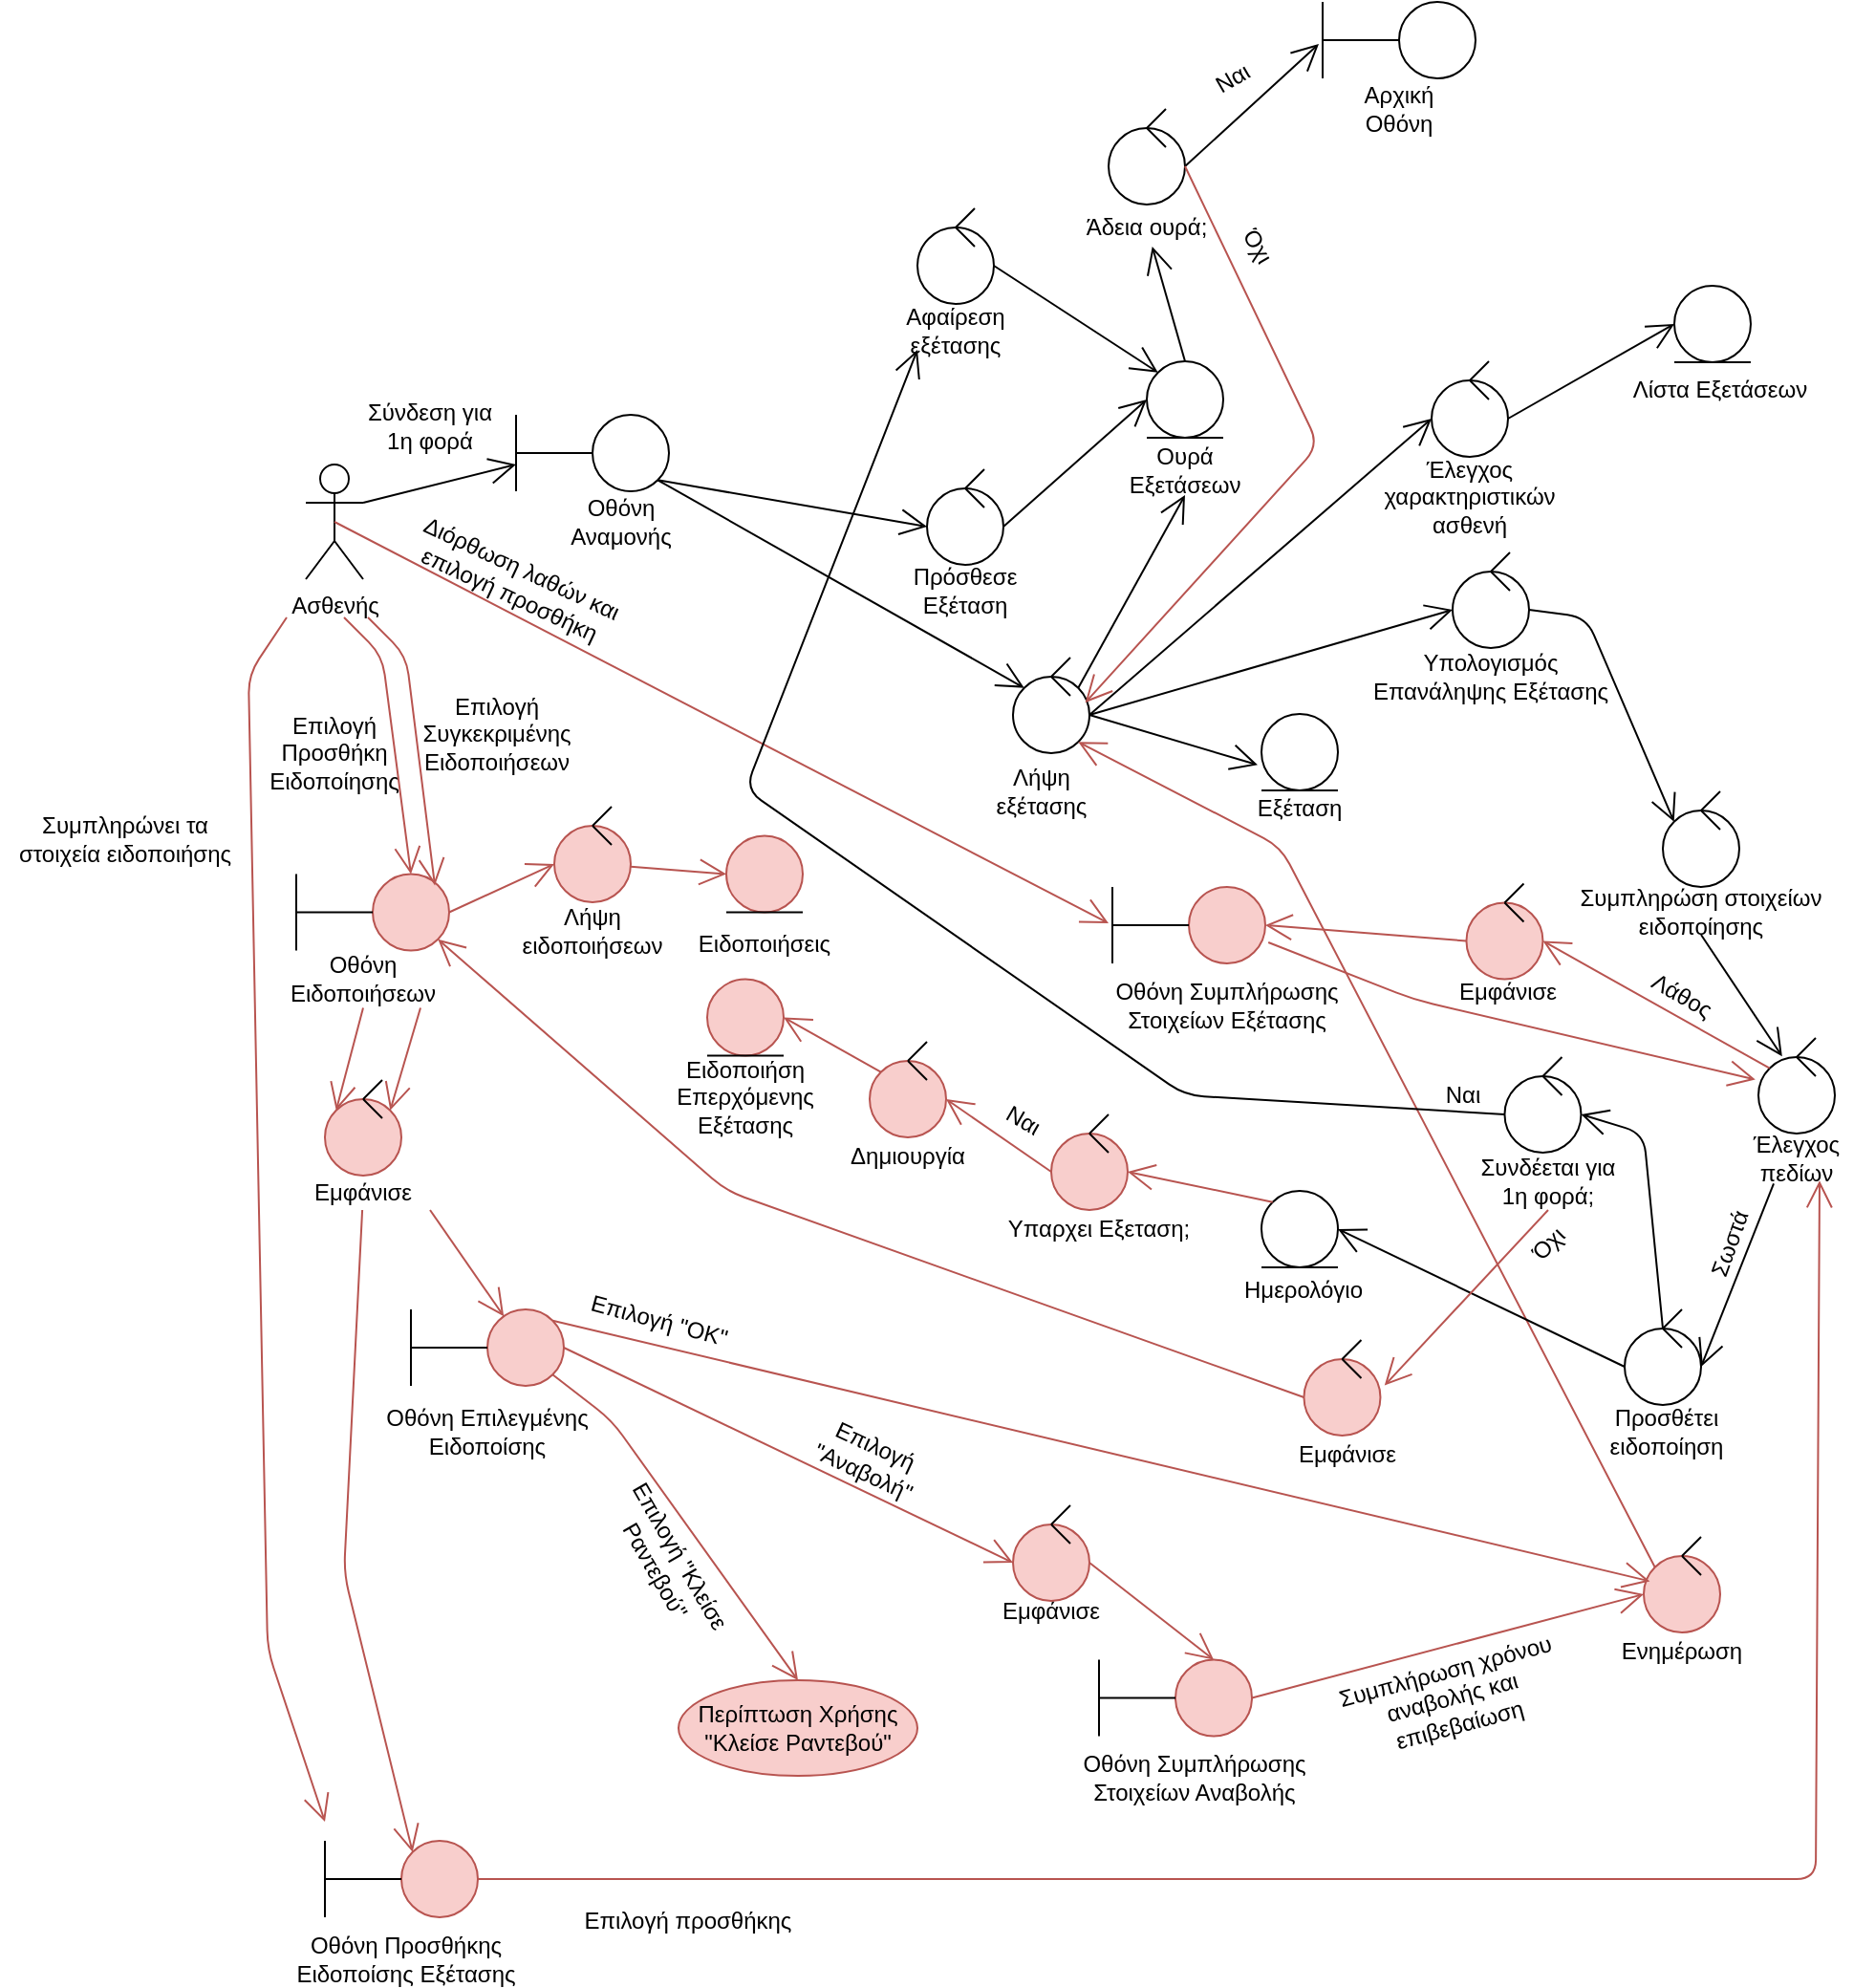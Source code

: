 <mxfile version="14.6.9" type="device"><diagram id="kgpKYQtTHZ0yAKxKKP6v" name="Page-1"><mxGraphModel dx="1652" dy="948" grid="1" gridSize="10" guides="1" tooltips="1" connect="1" arrows="1" fold="1" page="1" pageScale="1" pageWidth="850" pageHeight="1100" math="0" shadow="0"><root><mxCell id="0"/><mxCell id="1" parent="0"/><mxCell id="kEIahyzPWhspM7KvbSvr-1" value="Ασθενής" style="shape=umlActor;verticalLabelPosition=bottom;verticalAlign=top;html=1;outlineConnect=0;" parent="1" vertex="1"><mxGeometry x="30" y="250" width="30" height="60" as="geometry"/></mxCell><mxCell id="gC3gSd3DwRltrXXL367k-1" value="" style="ellipse;whiteSpace=wrap;html=1;aspect=fixed;" parent="1" vertex="1"><mxGeometry x="180" y="224" width="40" height="40" as="geometry"/></mxCell><mxCell id="gC3gSd3DwRltrXXL367k-2" value="" style="endArrow=none;html=1;" parent="1" edge="1"><mxGeometry width="50" height="50" relative="1" as="geometry"><mxPoint x="140" y="244" as="sourcePoint"/><mxPoint x="180" y="244" as="targetPoint"/></mxGeometry></mxCell><mxCell id="gC3gSd3DwRltrXXL367k-3" value="" style="endArrow=none;html=1;" parent="1" edge="1"><mxGeometry width="50" height="50" relative="1" as="geometry"><mxPoint x="140" y="264" as="sourcePoint"/><mxPoint x="140" y="224" as="targetPoint"/></mxGeometry></mxCell><mxCell id="gC3gSd3DwRltrXXL367k-4" value="Οθόνη Αναμονής" style="text;html=1;strokeColor=none;fillColor=none;align=center;verticalAlign=middle;whiteSpace=wrap;rounded=0;" parent="1" vertex="1"><mxGeometry x="165" y="270" width="60" height="20" as="geometry"/></mxCell><mxCell id="gC3gSd3DwRltrXXL367k-8" value="Σύνδεση για 1η φορά" style="text;html=1;strokeColor=none;fillColor=none;align=center;verticalAlign=middle;whiteSpace=wrap;rounded=0;" parent="1" vertex="1"><mxGeometry x="60" y="220" width="70" height="20" as="geometry"/></mxCell><mxCell id="gC3gSd3DwRltrXXL367k-16" value="" style="ellipse;whiteSpace=wrap;html=1;aspect=fixed;" parent="1" vertex="1"><mxGeometry x="746" y="156.5" width="40" height="40" as="geometry"/></mxCell><mxCell id="gC3gSd3DwRltrXXL367k-17" value="" style="endArrow=none;html=1;" parent="1" edge="1"><mxGeometry width="50" height="50" relative="1" as="geometry"><mxPoint x="746" y="196.5" as="sourcePoint"/><mxPoint x="786" y="196.5" as="targetPoint"/><Array as="points"><mxPoint x="766" y="196.5"/></Array></mxGeometry></mxCell><mxCell id="gC3gSd3DwRltrXXL367k-19" value="Λίστα Εξετάσεων" style="text;html=1;strokeColor=none;fillColor=none;align=center;verticalAlign=middle;whiteSpace=wrap;rounded=0;" parent="1" vertex="1"><mxGeometry x="720" y="198.5" width="100" height="25.5" as="geometry"/></mxCell><mxCell id="gC3gSd3DwRltrXXL367k-20" value="" style="ellipse;whiteSpace=wrap;html=1;aspect=fixed;" parent="1" vertex="1"><mxGeometry x="400" y="361" width="40" height="40" as="geometry"/></mxCell><mxCell id="gC3gSd3DwRltrXXL367k-21" value="" style="endArrow=none;html=1;" parent="1" edge="1"><mxGeometry width="50" height="50" relative="1" as="geometry"><mxPoint x="420" y="361" as="sourcePoint"/><mxPoint x="430" y="371" as="targetPoint"/></mxGeometry></mxCell><mxCell id="gC3gSd3DwRltrXXL367k-22" value="" style="endArrow=none;html=1;" parent="1" edge="1"><mxGeometry width="50" height="50" relative="1" as="geometry"><mxPoint x="420" y="361" as="sourcePoint"/><mxPoint x="430" y="351" as="targetPoint"/></mxGeometry></mxCell><mxCell id="gC3gSd3DwRltrXXL367k-23" value="Λήψη εξέτασης" style="text;html=1;align=center;verticalAlign=middle;whiteSpace=wrap;rounded=0;" parent="1" vertex="1"><mxGeometry x="375" y="410.5" width="80" height="20" as="geometry"/></mxCell><mxCell id="gC3gSd3DwRltrXXL367k-24" value="" style="ellipse;whiteSpace=wrap;html=1;aspect=fixed;" parent="1" vertex="1"><mxGeometry x="470" y="196" width="40" height="40" as="geometry"/></mxCell><mxCell id="gC3gSd3DwRltrXXL367k-25" value="" style="endArrow=none;html=1;" parent="1" edge="1"><mxGeometry width="50" height="50" relative="1" as="geometry"><mxPoint x="470" y="236" as="sourcePoint"/><mxPoint x="510" y="236" as="targetPoint"/><Array as="points"><mxPoint x="490" y="236"/></Array></mxGeometry></mxCell><mxCell id="gC3gSd3DwRltrXXL367k-26" value="Ουρά Εξετάσεων" style="text;html=1;strokeColor=none;fillColor=none;align=center;verticalAlign=middle;whiteSpace=wrap;rounded=0;" parent="1" vertex="1"><mxGeometry x="470" y="240" width="40" height="26" as="geometry"/></mxCell><mxCell id="gC3gSd3DwRltrXXL367k-34" value="" style="endArrow=none;html=1;" parent="1" edge="1"><mxGeometry width="50" height="50" relative="1" as="geometry"><mxPoint x="370" y="126" as="sourcePoint"/><mxPoint x="380" y="136" as="targetPoint"/></mxGeometry></mxCell><mxCell id="gC3gSd3DwRltrXXL367k-35" value="Αφαίρεση εξέτασης" style="text;html=1;strokeColor=none;fillColor=none;align=center;verticalAlign=middle;whiteSpace=wrap;rounded=0;" parent="1" vertex="1"><mxGeometry x="330" y="170" width="80" height="20" as="geometry"/></mxCell><mxCell id="gC3gSd3DwRltrXXL367k-36" value="" style="ellipse;whiteSpace=wrap;html=1;aspect=fixed;" parent="1" vertex="1"><mxGeometry x="350" y="126" width="40" height="40" as="geometry"/></mxCell><mxCell id="gC3gSd3DwRltrXXL367k-37" value="" style="endArrow=none;html=1;" parent="1" edge="1"><mxGeometry width="50" height="50" relative="1" as="geometry"><mxPoint x="370" y="126" as="sourcePoint"/><mxPoint x="380" y="136" as="targetPoint"/></mxGeometry></mxCell><mxCell id="gC3gSd3DwRltrXXL367k-38" value="" style="endArrow=none;html=1;" parent="1" edge="1"><mxGeometry width="50" height="50" relative="1" as="geometry"><mxPoint x="370" y="126" as="sourcePoint"/><mxPoint x="380" y="116" as="targetPoint"/></mxGeometry></mxCell><mxCell id="gC3gSd3DwRltrXXL367k-44" value="" style="ellipse;whiteSpace=wrap;html=1;aspect=fixed;" parent="1" vertex="1"><mxGeometry x="355" y="262.5" width="40" height="40" as="geometry"/></mxCell><mxCell id="gC3gSd3DwRltrXXL367k-45" value="" style="endArrow=none;html=1;" parent="1" edge="1"><mxGeometry width="50" height="50" relative="1" as="geometry"><mxPoint x="375" y="262.5" as="sourcePoint"/><mxPoint x="385" y="272.5" as="targetPoint"/></mxGeometry></mxCell><mxCell id="gC3gSd3DwRltrXXL367k-46" value="" style="endArrow=none;html=1;" parent="1" edge="1"><mxGeometry width="50" height="50" relative="1" as="geometry"><mxPoint x="375" y="262.5" as="sourcePoint"/><mxPoint x="385" y="252.5" as="targetPoint"/></mxGeometry></mxCell><mxCell id="gC3gSd3DwRltrXXL367k-47" value="Πρόσθεσε Εξέταση" style="text;html=1;strokeColor=none;fillColor=none;align=center;verticalAlign=middle;whiteSpace=wrap;rounded=0;" parent="1" vertex="1"><mxGeometry x="335" y="306" width="80" height="20" as="geometry"/></mxCell><mxCell id="gC3gSd3DwRltrXXL367k-51" value="Υπολογισμός Επανάληψης Εξέτασης" style="text;html=1;strokeColor=none;fillColor=none;align=center;verticalAlign=middle;whiteSpace=wrap;rounded=0;" parent="1" vertex="1"><mxGeometry x="585" y="351" width="130" height="20" as="geometry"/></mxCell><mxCell id="gC3gSd3DwRltrXXL367k-52" value="" style="ellipse;whiteSpace=wrap;html=1;aspect=fixed;" parent="1" vertex="1"><mxGeometry x="630" y="306" width="40" height="40" as="geometry"/></mxCell><mxCell id="gC3gSd3DwRltrXXL367k-53" value="" style="endArrow=none;html=1;" parent="1" edge="1"><mxGeometry width="50" height="50" relative="1" as="geometry"><mxPoint x="650" y="306" as="sourcePoint"/><mxPoint x="660" y="316" as="targetPoint"/></mxGeometry></mxCell><mxCell id="gC3gSd3DwRltrXXL367k-54" value="" style="endArrow=none;html=1;" parent="1" edge="1"><mxGeometry width="50" height="50" relative="1" as="geometry"><mxPoint x="650" y="306" as="sourcePoint"/><mxPoint x="660" y="296" as="targetPoint"/></mxGeometry></mxCell><mxCell id="gC3gSd3DwRltrXXL367k-55" value="Συμπληρώση στοιχείων ειδοποίησης" style="text;html=1;strokeColor=none;fillColor=none;align=center;verticalAlign=middle;whiteSpace=wrap;rounded=0;" parent="1" vertex="1"><mxGeometry x="695" y="472" width="130" height="24" as="geometry"/></mxCell><mxCell id="gC3gSd3DwRltrXXL367k-56" value="" style="ellipse;whiteSpace=wrap;html=1;aspect=fixed;" parent="1" vertex="1"><mxGeometry x="740" y="431" width="40" height="40" as="geometry"/></mxCell><mxCell id="gC3gSd3DwRltrXXL367k-57" value="" style="endArrow=none;html=1;" parent="1" edge="1"><mxGeometry width="50" height="50" relative="1" as="geometry"><mxPoint x="760" y="431" as="sourcePoint"/><mxPoint x="770" y="441" as="targetPoint"/></mxGeometry></mxCell><mxCell id="gC3gSd3DwRltrXXL367k-58" value="" style="endArrow=none;html=1;" parent="1" edge="1"><mxGeometry width="50" height="50" relative="1" as="geometry"><mxPoint x="760" y="431" as="sourcePoint"/><mxPoint x="770" y="421" as="targetPoint"/></mxGeometry></mxCell><mxCell id="gC3gSd3DwRltrXXL367k-59" value="Έλεγχος πεδίων" style="text;html=1;strokeColor=none;fillColor=none;align=center;verticalAlign=middle;whiteSpace=wrap;rounded=0;" parent="1" vertex="1"><mxGeometry x="770" y="603" width="80" height="20" as="geometry"/></mxCell><mxCell id="gC3gSd3DwRltrXXL367k-60" value="" style="ellipse;whiteSpace=wrap;html=1;aspect=fixed;" parent="1" vertex="1"><mxGeometry x="790" y="560" width="40" height="40" as="geometry"/></mxCell><mxCell id="gC3gSd3DwRltrXXL367k-61" value="" style="endArrow=none;html=1;" parent="1" edge="1"><mxGeometry width="50" height="50" relative="1" as="geometry"><mxPoint x="810" y="560" as="sourcePoint"/><mxPoint x="820" y="570" as="targetPoint"/></mxGeometry></mxCell><mxCell id="gC3gSd3DwRltrXXL367k-62" value="" style="endArrow=none;html=1;" parent="1" edge="1"><mxGeometry width="50" height="50" relative="1" as="geometry"><mxPoint x="810" y="560" as="sourcePoint"/><mxPoint x="820" y="550" as="targetPoint"/></mxGeometry></mxCell><mxCell id="gC3gSd3DwRltrXXL367k-63" value="Προσθέτει &lt;br&gt;ειδοποίηση" style="text;html=1;strokeColor=none;fillColor=none;align=center;verticalAlign=middle;whiteSpace=wrap;rounded=0;" parent="1" vertex="1"><mxGeometry x="677.23" y="746" width="130" height="20" as="geometry"/></mxCell><mxCell id="gC3gSd3DwRltrXXL367k-64" value="" style="ellipse;whiteSpace=wrap;html=1;aspect=fixed;" parent="1" vertex="1"><mxGeometry x="720" y="702" width="40" height="40" as="geometry"/></mxCell><mxCell id="gC3gSd3DwRltrXXL367k-65" value="" style="endArrow=none;html=1;" parent="1" edge="1"><mxGeometry width="50" height="50" relative="1" as="geometry"><mxPoint x="740" y="702" as="sourcePoint"/><mxPoint x="750" y="712" as="targetPoint"/></mxGeometry></mxCell><mxCell id="gC3gSd3DwRltrXXL367k-66" value="" style="endArrow=none;html=1;" parent="1" edge="1"><mxGeometry width="50" height="50" relative="1" as="geometry"><mxPoint x="740" y="702" as="sourcePoint"/><mxPoint x="750" y="692" as="targetPoint"/></mxGeometry></mxCell><mxCell id="gC3gSd3DwRltrXXL367k-69" value="" style="ellipse;whiteSpace=wrap;html=1;aspect=fixed;" parent="1" vertex="1"><mxGeometry x="530" y="630" width="40" height="40" as="geometry"/></mxCell><mxCell id="gC3gSd3DwRltrXXL367k-70" value="" style="endArrow=none;html=1;" parent="1" edge="1"><mxGeometry width="50" height="50" relative="1" as="geometry"><mxPoint x="530" y="670" as="sourcePoint"/><mxPoint x="570" y="670" as="targetPoint"/><Array as="points"><mxPoint x="550" y="670"/></Array></mxGeometry></mxCell><mxCell id="gC3gSd3DwRltrXXL367k-71" value="Ημερολόγιο" style="text;html=1;strokeColor=none;fillColor=none;align=center;verticalAlign=middle;whiteSpace=wrap;rounded=0;" parent="1" vertex="1"><mxGeometry x="532" y="672" width="40" height="20" as="geometry"/></mxCell><mxCell id="gC3gSd3DwRltrXXL367k-80" value="Υπαρχει Εξεταση;" style="text;html=1;strokeColor=none;fillColor=none;align=center;verticalAlign=middle;whiteSpace=wrap;rounded=0;" parent="1" vertex="1"><mxGeometry x="395" y="640" width="100" height="20" as="geometry"/></mxCell><mxCell id="gC3gSd3DwRltrXXL367k-81" value="" style="ellipse;whiteSpace=wrap;html=1;aspect=fixed;fillColor=#f8cecc;strokeColor=#b85450;" parent="1" vertex="1"><mxGeometry x="420" y="600" width="40" height="40" as="geometry"/></mxCell><mxCell id="gC3gSd3DwRltrXXL367k-82" value="" style="endArrow=none;html=1;" parent="1" edge="1"><mxGeometry width="50" height="50" relative="1" as="geometry"><mxPoint x="440" y="600" as="sourcePoint"/><mxPoint x="450" y="610" as="targetPoint"/></mxGeometry></mxCell><mxCell id="gC3gSd3DwRltrXXL367k-83" value="" style="endArrow=none;html=1;" parent="1" edge="1"><mxGeometry width="50" height="50" relative="1" as="geometry"><mxPoint x="440" y="600" as="sourcePoint"/><mxPoint x="450" y="590" as="targetPoint"/></mxGeometry></mxCell><mxCell id="gC3gSd3DwRltrXXL367k-84" value="Δημιουργία" style="text;html=1;strokeColor=none;fillColor=none;align=center;verticalAlign=middle;whiteSpace=wrap;rounded=0;" parent="1" vertex="1"><mxGeometry x="290" y="602" width="110" height="20" as="geometry"/></mxCell><mxCell id="gC3gSd3DwRltrXXL367k-85" value="" style="ellipse;whiteSpace=wrap;html=1;aspect=fixed;fillColor=#f8cecc;strokeColor=#b85450;" parent="1" vertex="1"><mxGeometry x="325" y="562" width="40" height="40" as="geometry"/></mxCell><mxCell id="gC3gSd3DwRltrXXL367k-86" value="" style="endArrow=none;html=1;" parent="1" edge="1"><mxGeometry width="50" height="50" relative="1" as="geometry"><mxPoint x="345" y="562" as="sourcePoint"/><mxPoint x="355" y="572" as="targetPoint"/></mxGeometry></mxCell><mxCell id="gC3gSd3DwRltrXXL367k-87" value="" style="endArrow=none;html=1;" parent="1" edge="1"><mxGeometry width="50" height="50" relative="1" as="geometry"><mxPoint x="345" y="562" as="sourcePoint"/><mxPoint x="355" y="552" as="targetPoint"/></mxGeometry></mxCell><mxCell id="gC3gSd3DwRltrXXL367k-96" value="" style="ellipse;whiteSpace=wrap;html=1;aspect=fixed;fillColor=#f8cecc;strokeColor=#b85450;" parent="1" vertex="1"><mxGeometry x="240" y="519.26" width="40" height="40" as="geometry"/></mxCell><mxCell id="gC3gSd3DwRltrXXL367k-97" value="" style="endArrow=none;html=1;" parent="1" edge="1"><mxGeometry width="50" height="50" relative="1" as="geometry"><mxPoint x="240" y="559.26" as="sourcePoint"/><mxPoint x="280" y="559.26" as="targetPoint"/><Array as="points"><mxPoint x="260" y="559.26"/></Array></mxGeometry></mxCell><mxCell id="gC3gSd3DwRltrXXL367k-98" value="Ειδοποιήση Επερχόμενης Εξέτασης" style="text;html=1;strokeColor=none;fillColor=none;align=center;verticalAlign=middle;whiteSpace=wrap;rounded=0;" parent="1" vertex="1"><mxGeometry x="240" y="571.26" width="40" height="20" as="geometry"/></mxCell><mxCell id="gC3gSd3DwRltrXXL367k-105" value="Σωστά" style="text;html=1;align=center;verticalAlign=middle;resizable=0;points=[];autosize=1;strokeColor=none;rotation=-70;" parent="1" vertex="1"><mxGeometry x="750" y="648" width="50" height="20" as="geometry"/></mxCell><mxCell id="gC3gSd3DwRltrXXL367k-107" value="Εμφάνισε" style="text;html=1;strokeColor=none;fillColor=none;align=center;verticalAlign=middle;whiteSpace=wrap;rounded=0;" parent="1" vertex="1"><mxGeometry x="619" y="516.26" width="80" height="20" as="geometry"/></mxCell><mxCell id="gC3gSd3DwRltrXXL367k-108" value="" style="ellipse;whiteSpace=wrap;html=1;aspect=fixed;fillColor=#f8cecc;strokeColor=#b85450;" parent="1" vertex="1"><mxGeometry x="637.23" y="479.26" width="40" height="40" as="geometry"/></mxCell><mxCell id="gC3gSd3DwRltrXXL367k-109" value="" style="endArrow=none;html=1;" parent="1" edge="1"><mxGeometry width="50" height="50" relative="1" as="geometry"><mxPoint x="657.23" y="479.26" as="sourcePoint"/><mxPoint x="667.23" y="489.26" as="targetPoint"/></mxGeometry></mxCell><mxCell id="gC3gSd3DwRltrXXL367k-110" value="" style="endArrow=none;html=1;" parent="1" edge="1"><mxGeometry width="50" height="50" relative="1" as="geometry"><mxPoint x="657.23" y="479.26" as="sourcePoint"/><mxPoint x="667.23" y="469.26" as="targetPoint"/></mxGeometry></mxCell><mxCell id="gC3gSd3DwRltrXXL367k-113" value="Λάθος" style="text;html=1;strokeColor=none;fillColor=none;align=center;verticalAlign=middle;whiteSpace=wrap;rounded=0;rotation=30;" parent="1" vertex="1"><mxGeometry x="730" y="518" width="40" height="20" as="geometry"/></mxCell><mxCell id="gC3gSd3DwRltrXXL367k-114" value="" style="ellipse;whiteSpace=wrap;html=1;aspect=fixed;fillColor=#f8cecc;strokeColor=#b85450;" parent="1" vertex="1"><mxGeometry x="492" y="471" width="40" height="40" as="geometry"/></mxCell><mxCell id="gC3gSd3DwRltrXXL367k-115" value="" style="endArrow=none;html=1;" parent="1" edge="1"><mxGeometry width="50" height="50" relative="1" as="geometry"><mxPoint x="452" y="491" as="sourcePoint"/><mxPoint x="492" y="491" as="targetPoint"/></mxGeometry></mxCell><mxCell id="gC3gSd3DwRltrXXL367k-116" value="" style="endArrow=none;html=1;" parent="1" edge="1"><mxGeometry width="50" height="50" relative="1" as="geometry"><mxPoint x="452" y="511" as="sourcePoint"/><mxPoint x="452" y="471" as="targetPoint"/></mxGeometry></mxCell><mxCell id="gC3gSd3DwRltrXXL367k-117" value="Οθόνη Συμπλήρωσης Στοιχείων Εξέτασης" style="text;html=1;strokeColor=none;fillColor=none;align=center;verticalAlign=middle;whiteSpace=wrap;rounded=0;" parent="1" vertex="1"><mxGeometry x="450" y="522.63" width="124" height="20" as="geometry"/></mxCell><mxCell id="gC3gSd3DwRltrXXL367k-141" value="" style="ellipse;whiteSpace=wrap;html=1;aspect=fixed;" parent="1" vertex="1"><mxGeometry x="450" y="74" width="40" height="40" as="geometry"/></mxCell><mxCell id="gC3gSd3DwRltrXXL367k-142" value="" style="endArrow=none;html=1;" parent="1" edge="1"><mxGeometry width="50" height="50" relative="1" as="geometry"><mxPoint x="470" y="74" as="sourcePoint"/><mxPoint x="480" y="84" as="targetPoint"/></mxGeometry></mxCell><mxCell id="gC3gSd3DwRltrXXL367k-143" value="" style="endArrow=none;html=1;" parent="1" edge="1"><mxGeometry width="50" height="50" relative="1" as="geometry"><mxPoint x="470" y="74" as="sourcePoint"/><mxPoint x="480" y="64" as="targetPoint"/></mxGeometry></mxCell><mxCell id="gC3gSd3DwRltrXXL367k-144" value="Άδεια ουρά;" style="text;html=1;strokeColor=none;fillColor=none;align=center;verticalAlign=middle;whiteSpace=wrap;rounded=0;" parent="1" vertex="1"><mxGeometry x="430" y="116" width="80" height="20" as="geometry"/></mxCell><mxCell id="gC3gSd3DwRltrXXL367k-150" value="Ναι" style="text;html=1;strokeColor=none;fillColor=none;align=center;verticalAlign=middle;whiteSpace=wrap;rounded=0;rotation=-30;" parent="1" vertex="1"><mxGeometry x="495" y="38" width="40" height="20" as="geometry"/></mxCell><mxCell id="gC3gSd3DwRltrXXL367k-152" value="Όχι" style="text;html=1;strokeColor=none;fillColor=none;align=center;verticalAlign=middle;whiteSpace=wrap;rounded=0;rotation=60;" parent="1" vertex="1"><mxGeometry x="508" y="126" width="40" height="20" as="geometry"/></mxCell><mxCell id="gC3gSd3DwRltrXXL367k-154" value="" style="ellipse;whiteSpace=wrap;html=1;aspect=fixed;" parent="1" vertex="1"><mxGeometry x="602" y="8" width="40" height="40" as="geometry"/></mxCell><mxCell id="gC3gSd3DwRltrXXL367k-155" value="" style="endArrow=none;html=1;" parent="1" edge="1"><mxGeometry width="50" height="50" relative="1" as="geometry"><mxPoint x="562" y="28" as="sourcePoint"/><mxPoint x="602" y="28" as="targetPoint"/></mxGeometry></mxCell><mxCell id="gC3gSd3DwRltrXXL367k-156" value="" style="endArrow=none;html=1;" parent="1" edge="1"><mxGeometry width="50" height="50" relative="1" as="geometry"><mxPoint x="562" y="48" as="sourcePoint"/><mxPoint x="562" y="8" as="targetPoint"/></mxGeometry></mxCell><mxCell id="gC3gSd3DwRltrXXL367k-157" value="Αρχική Οθόνη" style="text;html=1;strokeColor=none;fillColor=none;align=center;verticalAlign=middle;whiteSpace=wrap;rounded=0;" parent="1" vertex="1"><mxGeometry x="572" y="54" width="60" height="20" as="geometry"/></mxCell><mxCell id="gC3gSd3DwRltrXXL367k-166" value="" style="ellipse;whiteSpace=wrap;html=1;aspect=fixed;fillColor=#f8cecc;strokeColor=#b85450;" parent="1" vertex="1"><mxGeometry x="65" y="464.26" width="40" height="40" as="geometry"/></mxCell><mxCell id="gC3gSd3DwRltrXXL367k-167" value="" style="endArrow=none;html=1;" parent="1" edge="1"><mxGeometry width="50" height="50" relative="1" as="geometry"><mxPoint x="25" y="484.26" as="sourcePoint"/><mxPoint x="65" y="484.26" as="targetPoint"/></mxGeometry></mxCell><mxCell id="gC3gSd3DwRltrXXL367k-168" value="" style="endArrow=none;html=1;" parent="1" edge="1"><mxGeometry width="50" height="50" relative="1" as="geometry"><mxPoint x="25" y="504.26" as="sourcePoint"/><mxPoint x="25" y="464.26" as="targetPoint"/></mxGeometry></mxCell><mxCell id="gC3gSd3DwRltrXXL367k-169" value="Οθόνη Ειδοποιήσεων" style="text;html=1;strokeColor=none;fillColor=none;align=center;verticalAlign=middle;whiteSpace=wrap;rounded=0;" parent="1" vertex="1"><mxGeometry x="30" y="504.26" width="60" height="30" as="geometry"/></mxCell><mxCell id="gC3gSd3DwRltrXXL367k-171" value="Επιλογή Συγκεκριμένης Ειδοποιήσεων" style="text;html=1;strokeColor=none;fillColor=none;align=center;verticalAlign=middle;whiteSpace=wrap;rounded=0;" parent="1" vertex="1"><mxGeometry x="110" y="380.5" width="40" height="20" as="geometry"/></mxCell><mxCell id="gC3gSd3DwRltrXXL367k-178" value="Εμφάνισε" style="text;html=1;strokeColor=none;fillColor=none;align=center;verticalAlign=middle;whiteSpace=wrap;rounded=0;" parent="1" vertex="1"><mxGeometry x="25" y="622" width="70" height="18" as="geometry"/></mxCell><mxCell id="gC3gSd3DwRltrXXL367k-179" value="" style="ellipse;whiteSpace=wrap;html=1;aspect=fixed;fillColor=#f8cecc;strokeColor=#b85450;" parent="1" vertex="1"><mxGeometry x="40" y="582" width="40" height="40" as="geometry"/></mxCell><mxCell id="gC3gSd3DwRltrXXL367k-180" value="" style="endArrow=none;html=1;" parent="1" edge="1"><mxGeometry width="50" height="50" relative="1" as="geometry"><mxPoint x="60" y="582" as="sourcePoint"/><mxPoint x="70" y="592" as="targetPoint"/></mxGeometry></mxCell><mxCell id="gC3gSd3DwRltrXXL367k-181" value="" style="endArrow=none;html=1;" parent="1" edge="1"><mxGeometry width="50" height="50" relative="1" as="geometry"><mxPoint x="60" y="582" as="sourcePoint"/><mxPoint x="70" y="572" as="targetPoint"/></mxGeometry></mxCell><mxCell id="gC3gSd3DwRltrXXL367k-182" value="" style="ellipse;whiteSpace=wrap;html=1;aspect=fixed;fillColor=#f8cecc;strokeColor=#b85450;" parent="1" vertex="1"><mxGeometry x="125" y="692" width="40" height="40" as="geometry"/></mxCell><mxCell id="gC3gSd3DwRltrXXL367k-183" value="" style="endArrow=none;html=1;" parent="1" edge="1"><mxGeometry width="50" height="50" relative="1" as="geometry"><mxPoint x="85" y="712" as="sourcePoint"/><mxPoint x="125" y="712" as="targetPoint"/></mxGeometry></mxCell><mxCell id="gC3gSd3DwRltrXXL367k-184" value="" style="endArrow=none;html=1;" parent="1" edge="1"><mxGeometry width="50" height="50" relative="1" as="geometry"><mxPoint x="85" y="732" as="sourcePoint"/><mxPoint x="85" y="692" as="targetPoint"/></mxGeometry></mxCell><mxCell id="gC3gSd3DwRltrXXL367k-185" value="Οθόνη Επιλεγμένης Ειδοποίσης" style="text;html=1;strokeColor=none;fillColor=none;align=center;verticalAlign=middle;whiteSpace=wrap;rounded=0;" parent="1" vertex="1"><mxGeometry x="70" y="746" width="110" height="20" as="geometry"/></mxCell><mxCell id="gC3gSd3DwRltrXXL367k-189" value="Επιλογή &quot;ΟΚ&quot;" style="text;html=1;strokeColor=none;fillColor=none;align=center;verticalAlign=middle;whiteSpace=wrap;rounded=0;rotation=15;" parent="1" vertex="1"><mxGeometry x="170" y="688" width="90" height="20" as="geometry"/></mxCell><mxCell id="gC3gSd3DwRltrXXL367k-195" value="" style="ellipse;whiteSpace=wrap;html=1;aspect=fixed;fillColor=#f8cecc;strokeColor=#b85450;" parent="1" vertex="1"><mxGeometry x="485" y="875.25" width="40" height="40" as="geometry"/></mxCell><mxCell id="gC3gSd3DwRltrXXL367k-196" value="" style="endArrow=none;html=1;" parent="1" edge="1"><mxGeometry width="50" height="50" relative="1" as="geometry"><mxPoint x="445" y="895.25" as="sourcePoint"/><mxPoint x="485" y="895.25" as="targetPoint"/></mxGeometry></mxCell><mxCell id="gC3gSd3DwRltrXXL367k-197" value="" style="endArrow=none;html=1;" parent="1" edge="1"><mxGeometry width="50" height="50" relative="1" as="geometry"><mxPoint x="445" y="915.25" as="sourcePoint"/><mxPoint x="445" y="875.25" as="targetPoint"/></mxGeometry></mxCell><mxCell id="gC3gSd3DwRltrXXL367k-198" value="Οθόνη Συμπλήρωσης Στοιχείων Αναβολής" style="text;html=1;strokeColor=none;fillColor=none;align=center;verticalAlign=middle;whiteSpace=wrap;rounded=0;" parent="1" vertex="1"><mxGeometry x="430" y="926.75" width="130" height="20" as="geometry"/></mxCell><mxCell id="gC3gSd3DwRltrXXL367k-199" value="Εμφάνισε" style="text;html=1;strokeColor=none;fillColor=none;align=center;verticalAlign=middle;whiteSpace=wrap;rounded=0;" parent="1" vertex="1"><mxGeometry x="380" y="850" width="80" as="geometry"/></mxCell><mxCell id="gC3gSd3DwRltrXXL367k-200" value="" style="ellipse;whiteSpace=wrap;html=1;aspect=fixed;fillColor=#f8cecc;strokeColor=#b85450;" parent="1" vertex="1"><mxGeometry x="400" y="804.5" width="40" height="40" as="geometry"/></mxCell><mxCell id="gC3gSd3DwRltrXXL367k-201" value="" style="endArrow=none;html=1;" parent="1" edge="1"><mxGeometry width="50" height="50" relative="1" as="geometry"><mxPoint x="420" y="804.5" as="sourcePoint"/><mxPoint x="430" y="814.5" as="targetPoint"/></mxGeometry></mxCell><mxCell id="gC3gSd3DwRltrXXL367k-202" value="" style="endArrow=none;html=1;" parent="1" edge="1"><mxGeometry width="50" height="50" relative="1" as="geometry"><mxPoint x="420" y="804.5" as="sourcePoint"/><mxPoint x="430" y="794.5" as="targetPoint"/></mxGeometry></mxCell><mxCell id="gC3gSd3DwRltrXXL367k-204" value="Επιλογή &quot;Αναβολή&quot;" style="text;html=1;strokeColor=none;fillColor=none;align=center;verticalAlign=middle;whiteSpace=wrap;rounded=0;rotation=25;" parent="1" vertex="1"><mxGeometry x="280" y="760" width="90" height="20" as="geometry"/></mxCell><mxCell id="gC3gSd3DwRltrXXL367k-211" value="Συμπλήρωση χρόνου αναβολής και επιβεβαίωση" style="text;html=1;align=center;verticalAlign=middle;whiteSpace=wrap;rounded=0;rotation=-15;" parent="1" vertex="1"><mxGeometry x="565" y="885.25" width="130" height="20" as="geometry"/></mxCell><mxCell id="gC3gSd3DwRltrXXL367k-218" value="Επιλογή Προσθήκη Ειδοποίησης" style="text;html=1;strokeColor=none;fillColor=none;align=center;verticalAlign=middle;whiteSpace=wrap;rounded=0;" parent="1" vertex="1"><mxGeometry x="25" y="390.5" width="40" height="20" as="geometry"/></mxCell><mxCell id="gC3gSd3DwRltrXXL367k-219" value="" style="ellipse;whiteSpace=wrap;html=1;aspect=fixed;fillColor=#f8cecc;strokeColor=#b85450;" parent="1" vertex="1"><mxGeometry x="80" y="970" width="40" height="40" as="geometry"/></mxCell><mxCell id="gC3gSd3DwRltrXXL367k-220" value="" style="endArrow=none;html=1;" parent="1" edge="1"><mxGeometry width="50" height="50" relative="1" as="geometry"><mxPoint x="40" y="990" as="sourcePoint"/><mxPoint x="80" y="990" as="targetPoint"/></mxGeometry></mxCell><mxCell id="gC3gSd3DwRltrXXL367k-221" value="" style="endArrow=none;html=1;" parent="1" edge="1"><mxGeometry width="50" height="50" relative="1" as="geometry"><mxPoint x="40" y="1010" as="sourcePoint"/><mxPoint x="40" y="970" as="targetPoint"/></mxGeometry></mxCell><mxCell id="gC3gSd3DwRltrXXL367k-222" value="Οθόνη Προσθήκης Ειδοποίσης Εξέτασης" style="text;html=1;strokeColor=none;fillColor=none;align=center;verticalAlign=middle;whiteSpace=wrap;rounded=0;" parent="1" vertex="1"><mxGeometry x="15" y="1021.5" width="135" height="20" as="geometry"/></mxCell><mxCell id="gC3gSd3DwRltrXXL367k-239" value="" style="ellipse;whiteSpace=wrap;html=1;aspect=fixed;" parent="1" vertex="1"><mxGeometry x="530" y="380.5" width="40" height="40" as="geometry"/></mxCell><mxCell id="gC3gSd3DwRltrXXL367k-240" value="" style="endArrow=none;html=1;" parent="1" edge="1"><mxGeometry width="50" height="50" relative="1" as="geometry"><mxPoint x="530" y="420.5" as="sourcePoint"/><mxPoint x="570" y="420.5" as="targetPoint"/><Array as="points"><mxPoint x="550" y="420.5"/></Array></mxGeometry></mxCell><mxCell id="gC3gSd3DwRltrXXL367k-241" value="Εξέταση" style="text;html=1;strokeColor=none;fillColor=none;align=center;verticalAlign=middle;whiteSpace=wrap;rounded=0;" parent="1" vertex="1"><mxGeometry x="530" y="420" width="40" height="20.5" as="geometry"/></mxCell><mxCell id="gC3gSd3DwRltrXXL367k-247" value="Επιλογή προσθήκης" style="text;html=1;strokeColor=none;fillColor=none;align=center;verticalAlign=middle;whiteSpace=wrap;rounded=0;rotation=0;" parent="1" vertex="1"><mxGeometry x="150" y="1001.5" width="160" height="20" as="geometry"/></mxCell><mxCell id="gC3gSd3DwRltrXXL367k-251" value="Διόρθωση λαθών και επιλογή προσθήκη" style="text;html=1;strokeColor=none;fillColor=none;align=center;verticalAlign=middle;whiteSpace=wrap;rounded=0;rotation=25;" parent="1" vertex="1"><mxGeometry x="80" y="301" width="120" height="20" as="geometry"/></mxCell><mxCell id="gC3gSd3DwRltrXXL367k-259" value="" style="ellipse;whiteSpace=wrap;html=1;aspect=fixed;fillColor=#f8cecc;strokeColor=#b85450;" parent="1" vertex="1"><mxGeometry x="160" y="439" width="40" height="40" as="geometry"/></mxCell><mxCell id="gC3gSd3DwRltrXXL367k-260" value="" style="endArrow=none;html=1;" parent="1" edge="1"><mxGeometry width="50" height="50" relative="1" as="geometry"><mxPoint x="180" y="439" as="sourcePoint"/><mxPoint x="190" y="449" as="targetPoint"/></mxGeometry></mxCell><mxCell id="gC3gSd3DwRltrXXL367k-261" value="" style="endArrow=none;html=1;" parent="1" edge="1"><mxGeometry width="50" height="50" relative="1" as="geometry"><mxPoint x="180" y="439" as="sourcePoint"/><mxPoint x="190" y="429" as="targetPoint"/></mxGeometry></mxCell><mxCell id="gC3gSd3DwRltrXXL367k-262" value="Λήψη ειδοποιήσεων" style="text;html=1;strokeColor=none;fillColor=none;align=center;verticalAlign=middle;whiteSpace=wrap;rounded=0;" parent="1" vertex="1"><mxGeometry x="140" y="484.26" width="80" height="20" as="geometry"/></mxCell><mxCell id="Kt45a8Ehu9he_E7wOzsE-2" value="Ναι" style="text;html=1;align=center;verticalAlign=middle;resizable=0;points=[];autosize=1;strokeColor=none;rotation=30;" parent="1" vertex="1"><mxGeometry x="390" y="583" width="30" height="20" as="geometry"/></mxCell><mxCell id="CaucmfjZBxFV0YUsQnGh-4" value="Ενημέρωση" style="text;html=1;strokeColor=none;fillColor=none;align=center;verticalAlign=middle;whiteSpace=wrap;rounded=0;" parent="1" vertex="1"><mxGeometry x="706" y="861" width="88" height="19" as="geometry"/></mxCell><mxCell id="CaucmfjZBxFV0YUsQnGh-5" value="" style="ellipse;whiteSpace=wrap;html=1;aspect=fixed;fillColor=#f8cecc;strokeColor=#b85450;" parent="1" vertex="1"><mxGeometry x="730" y="821" width="40" height="40" as="geometry"/></mxCell><mxCell id="CaucmfjZBxFV0YUsQnGh-6" value="" style="endArrow=none;html=1;" parent="1" edge="1"><mxGeometry width="50" height="50" relative="1" as="geometry"><mxPoint x="750" y="821" as="sourcePoint"/><mxPoint x="760" y="831" as="targetPoint"/></mxGeometry></mxCell><mxCell id="CaucmfjZBxFV0YUsQnGh-7" value="" style="endArrow=none;html=1;" parent="1" edge="1"><mxGeometry width="50" height="50" relative="1" as="geometry"><mxPoint x="750" y="821" as="sourcePoint"/><mxPoint x="760" y="811" as="targetPoint"/></mxGeometry></mxCell><mxCell id="CaucmfjZBxFV0YUsQnGh-11" value="" style="endArrow=open;endFill=1;endSize=12;html=1;entryX=0;entryY=0.5;entryDx=0;entryDy=0;exitX=1;exitY=0.5;exitDx=0;exitDy=0;fillColor=#f8cecc;strokeColor=#b85450;" parent="1" source="gC3gSd3DwRltrXXL367k-195" target="CaucmfjZBxFV0YUsQnGh-5" edge="1"><mxGeometry width="160" relative="1" as="geometry"><mxPoint x="340" y="720" as="sourcePoint"/><mxPoint x="500" y="720" as="targetPoint"/></mxGeometry></mxCell><mxCell id="CaucmfjZBxFV0YUsQnGh-12" value="" style="endArrow=open;endFill=1;endSize=12;html=1;exitX=0;exitY=0;exitDx=0;exitDy=0;entryX=1;entryY=1;entryDx=0;entryDy=0;fillColor=#f8cecc;strokeColor=#b85450;" parent="1" source="CaucmfjZBxFV0YUsQnGh-5" target="gC3gSd3DwRltrXXL367k-20" edge="1"><mxGeometry width="160" relative="1" as="geometry"><mxPoint x="761" y="667" as="sourcePoint"/><mxPoint x="550" y="460" as="targetPoint"/><Array as="points"><mxPoint x="540" y="450"/></Array></mxGeometry></mxCell><mxCell id="CaucmfjZBxFV0YUsQnGh-16" value="" style="endArrow=open;endFill=1;endSize=12;html=1;exitX=1;exitY=1;exitDx=0;exitDy=0;entryX=0.5;entryY=0;entryDx=0;entryDy=0;fillColor=#f8cecc;strokeColor=#b85450;" parent="1" source="gC3gSd3DwRltrXXL367k-182" target="CaucmfjZBxFV0YUsQnGh-20" edge="1"><mxGeometry width="160" relative="1" as="geometry"><mxPoint x="340" y="740" as="sourcePoint"/><mxPoint x="290" y="890" as="targetPoint"/><Array as="points"><mxPoint x="190" y="750"/></Array></mxGeometry></mxCell><mxCell id="CaucmfjZBxFV0YUsQnGh-17" value="Επιλογή &quot;Κλείσε Ραντεβού&quot;" style="text;html=1;strokeColor=none;fillColor=none;align=center;verticalAlign=middle;whiteSpace=wrap;rounded=0;rotation=60;" parent="1" vertex="1"><mxGeometry x="175" y="814.5" width="90" height="20" as="geometry"/></mxCell><mxCell id="CaucmfjZBxFV0YUsQnGh-20" value="Περίπτωση Χρήσης &quot;Κλείσε Ραντεβού&quot;" style="ellipse;whiteSpace=wrap;html=1;fillColor=#f8cecc;strokeColor=#b85450;" parent="1" vertex="1"><mxGeometry x="225" y="886" width="125" height="50" as="geometry"/></mxCell><mxCell id="CaucmfjZBxFV0YUsQnGh-22" value="" style="endArrow=open;endFill=1;endSize=12;html=1;exitX=1;exitY=0.5;exitDx=0;exitDy=0;entryX=0;entryY=0.5;entryDx=0;entryDy=0;" parent="1" source="gC3gSd3DwRltrXXL367k-20" target="RgOkfCFAjqsf7jZKh6Ki-4" edge="1"><mxGeometry width="160" relative="1" as="geometry"><mxPoint x="340" y="220" as="sourcePoint"/><mxPoint x="570" y="290" as="targetPoint"/></mxGeometry></mxCell><mxCell id="CaucmfjZBxFV0YUsQnGh-24" value="" style="endArrow=open;endFill=1;endSize=12;html=1;exitX=1;exitY=0.333;exitDx=0;exitDy=0;exitPerimeter=0;" parent="1" source="kEIahyzPWhspM7KvbSvr-1" edge="1"><mxGeometry width="160" relative="1" as="geometry"><mxPoint x="340" y="220" as="sourcePoint"/><mxPoint x="140" y="250" as="targetPoint"/></mxGeometry></mxCell><mxCell id="CaucmfjZBxFV0YUsQnGh-27" value="" style="endArrow=open;endFill=1;endSize=12;html=1;exitX=1;exitY=0.5;exitDx=0;exitDy=0;entryX=0;entryY=0;entryDx=0;entryDy=0;" parent="1" source="gC3gSd3DwRltrXXL367k-36" target="gC3gSd3DwRltrXXL367k-24" edge="1"><mxGeometry width="160" relative="1" as="geometry"><mxPoint x="309.142" y="210.858" as="sourcePoint"/><mxPoint x="360" y="156" as="targetPoint"/></mxGeometry></mxCell><mxCell id="CaucmfjZBxFV0YUsQnGh-28" value="" style="endArrow=open;endFill=1;endSize=12;html=1;exitX=0.5;exitY=0;exitDx=0;exitDy=0;" parent="1" source="gC3gSd3DwRltrXXL367k-24" target="gC3gSd3DwRltrXXL367k-144" edge="1"><mxGeometry width="160" relative="1" as="geometry"><mxPoint x="319.142" y="220.858" as="sourcePoint"/><mxPoint x="370" y="166" as="targetPoint"/></mxGeometry></mxCell><mxCell id="CaucmfjZBxFV0YUsQnGh-30" value="" style="endArrow=open;endFill=1;endSize=12;html=1;exitX=1;exitY=0.5;exitDx=0;exitDy=0;" parent="1" source="gC3gSd3DwRltrXXL367k-141" edge="1"><mxGeometry width="160" relative="1" as="geometry"><mxPoint x="340" y="220" as="sourcePoint"/><mxPoint x="560" y="30" as="targetPoint"/></mxGeometry></mxCell><mxCell id="CaucmfjZBxFV0YUsQnGh-31" value="" style="endArrow=open;endFill=1;endSize=12;html=1;exitX=1;exitY=0.5;exitDx=0;exitDy=0;entryX=0.945;entryY=0.34;entryDx=0;entryDy=0;entryPerimeter=0;fillColor=#f8cecc;strokeColor=#b85450;" parent="1" source="gC3gSd3DwRltrXXL367k-141" target="gC3gSd3DwRltrXXL367k-20" edge="1"><mxGeometry width="160" relative="1" as="geometry"><mxPoint x="329.142" y="230.858" as="sourcePoint"/><mxPoint x="380" y="176" as="targetPoint"/><Array as="points"><mxPoint x="560" y="240"/></Array></mxGeometry></mxCell><mxCell id="CaucmfjZBxFV0YUsQnGh-32" value="" style="endArrow=open;endFill=1;endSize=12;html=1;entryX=0.5;entryY=1;entryDx=0;entryDy=0;exitX=1;exitY=0;exitDx=0;exitDy=0;" parent="1" source="gC3gSd3DwRltrXXL367k-20" target="gC3gSd3DwRltrXXL367k-26" edge="1"><mxGeometry width="160" relative="1" as="geometry"><mxPoint x="440" y="430" as="sourcePoint"/><mxPoint x="390" y="186" as="targetPoint"/></mxGeometry></mxCell><mxCell id="CaucmfjZBxFV0YUsQnGh-33" value="" style="endArrow=open;endFill=1;endSize=12;html=1;exitX=1;exitY=1;exitDx=0;exitDy=0;entryX=0;entryY=0;entryDx=0;entryDy=0;" parent="1" source="gC3gSd3DwRltrXXL367k-1" target="gC3gSd3DwRltrXXL367k-20" edge="1"><mxGeometry width="160" relative="1" as="geometry"><mxPoint x="340" y="320" as="sourcePoint"/><mxPoint x="500" y="320" as="targetPoint"/></mxGeometry></mxCell><mxCell id="CaucmfjZBxFV0YUsQnGh-34" value="" style="endArrow=open;endFill=1;endSize=12;html=1;exitX=1;exitY=1;exitDx=0;exitDy=0;entryX=0;entryY=0.5;entryDx=0;entryDy=0;" parent="1" source="gC3gSd3DwRltrXXL367k-1" target="gC3gSd3DwRltrXXL367k-44" edge="1"><mxGeometry width="160" relative="1" as="geometry"><mxPoint x="340" y="320" as="sourcePoint"/><mxPoint x="500" y="320" as="targetPoint"/></mxGeometry></mxCell><mxCell id="CaucmfjZBxFV0YUsQnGh-35" value="" style="endArrow=open;endFill=1;endSize=12;html=1;exitX=1;exitY=0.5;exitDx=0;exitDy=0;entryX=0;entryY=0.5;entryDx=0;entryDy=0;" parent="1" source="gC3gSd3DwRltrXXL367k-44" target="gC3gSd3DwRltrXXL367k-24" edge="1"><mxGeometry width="160" relative="1" as="geometry"><mxPoint x="224.142" y="268.142" as="sourcePoint"/><mxPoint x="365" y="310" as="targetPoint"/></mxGeometry></mxCell><mxCell id="CaucmfjZBxFV0YUsQnGh-36" value="" style="endArrow=open;endFill=1;endSize=12;html=1;exitX=1;exitY=0.5;exitDx=0;exitDy=0;fillColor=#0050ef;entryX=0;entryY=0.5;entryDx=0;entryDy=0;" parent="1" source="gC3gSd3DwRltrXXL367k-20" target="gC3gSd3DwRltrXXL367k-52" edge="1"><mxGeometry width="160" relative="1" as="geometry"><mxPoint x="340" y="400.5" as="sourcePoint"/><mxPoint x="480" y="381.5" as="targetPoint"/></mxGeometry></mxCell><mxCell id="CaucmfjZBxFV0YUsQnGh-38" value="" style="endArrow=open;endFill=1;endSize=12;html=1;exitX=0.5;exitY=0.5;exitDx=0;exitDy=0;exitPerimeter=0;fillColor=#f8cecc;strokeColor=#b85450;" parent="1" source="kEIahyzPWhspM7KvbSvr-1" edge="1"><mxGeometry width="160" relative="1" as="geometry"><mxPoint x="340" y="520" as="sourcePoint"/><mxPoint x="450" y="490" as="targetPoint"/></mxGeometry></mxCell><mxCell id="CaucmfjZBxFV0YUsQnGh-40" value="" style="endArrow=open;endFill=1;endSize=12;html=1;exitX=1;exitY=0.5;exitDx=0;exitDy=0;entryX=0;entryY=0;entryDx=0;entryDy=0;" parent="1" source="gC3gSd3DwRltrXXL367k-52" target="gC3gSd3DwRltrXXL367k-56" edge="1"><mxGeometry width="160" relative="1" as="geometry"><mxPoint x="340" y="620" as="sourcePoint"/><mxPoint x="500" y="620" as="targetPoint"/><Array as="points"><mxPoint x="700" y="330"/></Array></mxGeometry></mxCell><mxCell id="CaucmfjZBxFV0YUsQnGh-41" value="" style="endArrow=open;endFill=1;endSize=12;html=1;entryX=0.31;entryY=-0.01;entryDx=0;entryDy=0;exitX=0.5;exitY=1;exitDx=0;exitDy=0;entryPerimeter=0;" parent="1" source="gC3gSd3DwRltrXXL367k-55" target="gC3gSd3DwRltrXXL367k-60" edge="1"><mxGeometry width="160" relative="1" as="geometry"><mxPoint x="340" y="620" as="sourcePoint"/><mxPoint x="500" y="620" as="targetPoint"/></mxGeometry></mxCell><mxCell id="CaucmfjZBxFV0YUsQnGh-43" value="" style="endArrow=open;endFill=1;endSize=12;html=1;entryX=1;entryY=0.5;entryDx=0;entryDy=0;exitX=0;exitY=0;exitDx=0;exitDy=0;fillColor=#f8cecc;strokeColor=#b85450;" parent="1" source="gC3gSd3DwRltrXXL367k-60" target="gC3gSd3DwRltrXXL367k-108" edge="1"><mxGeometry width="160" relative="1" as="geometry"><mxPoint x="770" y="504" as="sourcePoint"/><mxPoint x="812.4" y="569.6" as="targetPoint"/></mxGeometry></mxCell><mxCell id="CaucmfjZBxFV0YUsQnGh-44" value="" style="endArrow=open;endFill=1;endSize=12;html=1;entryX=1;entryY=0.5;entryDx=0;entryDy=0;exitX=0;exitY=0.5;exitDx=0;exitDy=0;fillColor=#f8cecc;strokeColor=#b85450;" parent="1" source="gC3gSd3DwRltrXXL367k-108" target="gC3gSd3DwRltrXXL367k-114" edge="1"><mxGeometry width="160" relative="1" as="geometry"><mxPoint x="340" y="520" as="sourcePoint"/><mxPoint x="500" y="520" as="targetPoint"/></mxGeometry></mxCell><mxCell id="CaucmfjZBxFV0YUsQnGh-45" value="" style="endArrow=open;endFill=1;endSize=12;html=1;entryX=-0.04;entryY=0.295;entryDx=0;entryDy=0;entryPerimeter=0;exitX=1.04;exitY=0.725;exitDx=0;exitDy=0;exitPerimeter=0;fillColor=#f8cecc;strokeColor=#b85450;" parent="1" source="gC3gSd3DwRltrXXL367k-114" target="gC3gSd3DwRltrXXL367k-60" edge="1"><mxGeometry width="160" relative="1" as="geometry"><mxPoint x="340" y="620" as="sourcePoint"/><mxPoint x="500" y="620" as="targetPoint"/><Array as="points"><mxPoint x="610" y="530"/></Array></mxGeometry></mxCell><mxCell id="CaucmfjZBxFV0YUsQnGh-47" value="" style="endArrow=open;endFill=1;endSize=12;html=1;entryX=1;entryY=0.5;entryDx=0;entryDy=0;exitX=0.35;exitY=1.16;exitDx=0;exitDy=0;exitPerimeter=0;" parent="1" source="gC3gSd3DwRltrXXL367k-59" target="gC3gSd3DwRltrXXL367k-64" edge="1"><mxGeometry width="160" relative="1" as="geometry"><mxPoint x="340" y="620" as="sourcePoint"/><mxPoint x="500" y="620" as="targetPoint"/></mxGeometry></mxCell><mxCell id="CaucmfjZBxFV0YUsQnGh-49" value="" style="endArrow=open;endFill=1;endSize=12;html=1;exitX=0;exitY=0.5;exitDx=0;exitDy=0;entryX=1;entryY=0.5;entryDx=0;entryDy=0;" parent="1" source="gC3gSd3DwRltrXXL367k-64" target="gC3gSd3DwRltrXXL367k-69" edge="1"><mxGeometry width="160" relative="1" as="geometry"><mxPoint x="340" y="720" as="sourcePoint"/><mxPoint x="500" y="720" as="targetPoint"/></mxGeometry></mxCell><mxCell id="CaucmfjZBxFV0YUsQnGh-50" value="" style="endArrow=open;endFill=1;endSize=12;html=1;exitX=0;exitY=0;exitDx=0;exitDy=0;entryX=1;entryY=0.5;entryDx=0;entryDy=0;fillColor=#f8cecc;strokeColor=#b85450;" parent="1" source="gC3gSd3DwRltrXXL367k-69" target="gC3gSd3DwRltrXXL367k-81" edge="1"><mxGeometry width="160" relative="1" as="geometry"><mxPoint x="340" y="720" as="sourcePoint"/><mxPoint x="500" y="720" as="targetPoint"/></mxGeometry></mxCell><mxCell id="CaucmfjZBxFV0YUsQnGh-51" value="" style="endArrow=open;endFill=1;endSize=12;html=1;exitX=0;exitY=0.5;exitDx=0;exitDy=0;entryX=1;entryY=0.5;entryDx=0;entryDy=0;fillColor=#f8cecc;strokeColor=#b85450;" parent="1" source="gC3gSd3DwRltrXXL367k-81" target="gC3gSd3DwRltrXXL367k-85" edge="1"><mxGeometry width="160" relative="1" as="geometry"><mxPoint x="340" y="620" as="sourcePoint"/><mxPoint x="500" y="620" as="targetPoint"/></mxGeometry></mxCell><mxCell id="CaucmfjZBxFV0YUsQnGh-52" value="" style="endArrow=open;endFill=1;endSize=12;html=1;exitX=0;exitY=0;exitDx=0;exitDy=0;entryX=1;entryY=0.5;entryDx=0;entryDy=0;fillColor=#f8cecc;strokeColor=#b85450;" parent="1" source="gC3gSd3DwRltrXXL367k-85" target="gC3gSd3DwRltrXXL367k-96" edge="1"><mxGeometry width="160" relative="1" as="geometry"><mxPoint x="405" y="609.63" as="sourcePoint"/><mxPoint x="291" y="570" as="targetPoint"/></mxGeometry></mxCell><mxCell id="CaucmfjZBxFV0YUsQnGh-54" value="" style="endArrow=open;endFill=1;endSize=12;html=1;exitX=1;exitY=0.5;exitDx=0;exitDy=0;entryX=0;entryY=0.5;entryDx=0;entryDy=0;fillColor=#f8cecc;strokeColor=#b85450;" parent="1" source="gC3gSd3DwRltrXXL367k-166" target="gC3gSd3DwRltrXXL367k-259" edge="1"><mxGeometry width="160" relative="1" as="geometry"><mxPoint x="340" y="620" as="sourcePoint"/><mxPoint x="500" y="620" as="targetPoint"/></mxGeometry></mxCell><mxCell id="CaucmfjZBxFV0YUsQnGh-55" value="" style="endArrow=open;endFill=1;endSize=12;html=1;entryX=0.5;entryY=0;entryDx=0;entryDy=0;fillColor=#f8cecc;strokeColor=#b85450;" parent="1" target="gC3gSd3DwRltrXXL367k-166" edge="1"><mxGeometry width="160" relative="1" as="geometry"><mxPoint x="50" y="330" as="sourcePoint"/><mxPoint x="500" y="520" as="targetPoint"/><Array as="points"><mxPoint x="70" y="350"/></Array></mxGeometry></mxCell><mxCell id="CaucmfjZBxFV0YUsQnGh-56" value="" style="endArrow=open;endFill=1;endSize=12;html=1;entryX=0.813;entryY=0.15;entryDx=0;entryDy=0;entryPerimeter=0;fillColor=#f8cecc;strokeColor=#b85450;" parent="1" target="gC3gSd3DwRltrXXL367k-166" edge="1"><mxGeometry width="160" relative="1" as="geometry"><mxPoint x="62.5" y="330" as="sourcePoint"/><mxPoint x="87.5" y="464" as="targetPoint"/><Array as="points"><mxPoint x="82.5" y="350"/></Array></mxGeometry></mxCell><mxCell id="CaucmfjZBxFV0YUsQnGh-58" value="" style="endArrow=open;endFill=1;endSize=12;html=1;exitX=1;exitY=1;exitDx=0;exitDy=0;entryX=1;entryY=0;entryDx=0;entryDy=0;fillColor=#f8cecc;strokeColor=#b85450;" parent="1" source="gC3gSd3DwRltrXXL367k-169" target="gC3gSd3DwRltrXXL367k-179" edge="1"><mxGeometry width="160" relative="1" as="geometry"><mxPoint x="340" y="720" as="sourcePoint"/><mxPoint x="500" y="720" as="targetPoint"/></mxGeometry></mxCell><mxCell id="CaucmfjZBxFV0YUsQnGh-59" value="" style="endArrow=open;endFill=1;endSize=12;html=1;entryX=0;entryY=0;entryDx=0;entryDy=0;exitX=0.5;exitY=1;exitDx=0;exitDy=0;exitPerimeter=0;fillColor=#f8cecc;strokeColor=#b85450;" parent="1" source="gC3gSd3DwRltrXXL367k-169" target="gC3gSd3DwRltrXXL367k-179" edge="1"><mxGeometry width="160" relative="1" as="geometry"><mxPoint x="55" y="540" as="sourcePoint"/><mxPoint x="84.142" y="597.858" as="targetPoint"/></mxGeometry></mxCell><mxCell id="CaucmfjZBxFV0YUsQnGh-60" value="" style="endArrow=open;endFill=1;endSize=12;html=1;exitX=1;exitY=0.5;exitDx=0;exitDy=0;entryX=0.65;entryY=1.08;entryDx=0;entryDy=0;entryPerimeter=0;fillColor=#f8cecc;strokeColor=#b85450;" parent="1" source="gC3gSd3DwRltrXXL367k-219" target="gC3gSd3DwRltrXXL367k-59" edge="1"><mxGeometry width="160" relative="1" as="geometry"><mxPoint x="340" y="820" as="sourcePoint"/><mxPoint x="500" y="820" as="targetPoint"/><Array as="points"><mxPoint x="820" y="990"/></Array></mxGeometry></mxCell><mxCell id="CaucmfjZBxFV0YUsQnGh-61" value="" style="endArrow=open;endFill=1;endSize=12;html=1;entryX=0;entryY=0;entryDx=0;entryDy=0;fillColor=#f8cecc;strokeColor=#b85450;" parent="1" source="gC3gSd3DwRltrXXL367k-178" target="gC3gSd3DwRltrXXL367k-219" edge="1"><mxGeometry width="160" relative="1" as="geometry"><mxPoint x="40" y="650" as="sourcePoint"/><mxPoint x="265" y="866" as="targetPoint"/><Array as="points"><mxPoint x="50" y="830"/></Array></mxGeometry></mxCell><mxCell id="CaucmfjZBxFV0YUsQnGh-62" value="" style="endArrow=open;endFill=1;endSize=12;html=1;exitX=1;exitY=1;exitDx=0;exitDy=0;fillColor=#f8cecc;strokeColor=#b85450;" parent="1" source="gC3gSd3DwRltrXXL367k-178" target="gC3gSd3DwRltrXXL367k-182" edge="1"><mxGeometry width="160" relative="1" as="geometry"><mxPoint x="340" y="820" as="sourcePoint"/><mxPoint x="500" y="820" as="targetPoint"/></mxGeometry></mxCell><mxCell id="CaucmfjZBxFV0YUsQnGh-63" value="" style="endArrow=open;endFill=1;endSize=12;html=1;exitX=1;exitY=0.5;exitDx=0;exitDy=0;entryX=0;entryY=0.5;entryDx=0;entryDy=0;fillColor=#f8cecc;strokeColor=#b85450;" parent="1" source="gC3gSd3DwRltrXXL367k-182" target="gC3gSd3DwRltrXXL367k-200" edge="1"><mxGeometry width="160" relative="1" as="geometry"><mxPoint x="340" y="720" as="sourcePoint"/><mxPoint x="500" y="720" as="targetPoint"/></mxGeometry></mxCell><mxCell id="CaucmfjZBxFV0YUsQnGh-65" value="" style="endArrow=open;endFill=1;endSize=12;html=1;entryX=0.5;entryY=0;entryDx=0;entryDy=0;exitX=1;exitY=0.5;exitDx=0;exitDy=0;fillColor=#f8cecc;strokeColor=#b85450;" parent="1" source="gC3gSd3DwRltrXXL367k-200" target="gC3gSd3DwRltrXXL367k-195" edge="1"><mxGeometry width="160" relative="1" as="geometry"><mxPoint x="340" y="720" as="sourcePoint"/><mxPoint x="500" y="720" as="targetPoint"/></mxGeometry></mxCell><mxCell id="CaucmfjZBxFV0YUsQnGh-66" value="" style="endArrow=open;endFill=1;endSize=12;html=1;exitX=1;exitY=0;exitDx=0;exitDy=0;entryX=0.08;entryY=0.33;entryDx=0;entryDy=0;entryPerimeter=0;fillColor=#f8cecc;strokeColor=#b85450;" parent="1" source="gC3gSd3DwRltrXXL367k-182" target="CaucmfjZBxFV0YUsQnGh-5" edge="1"><mxGeometry width="160" relative="1" as="geometry"><mxPoint x="175" y="722" as="sourcePoint"/><mxPoint x="410" y="834.5" as="targetPoint"/></mxGeometry></mxCell><mxCell id="7Wid06lprVzWcU4HZ2UR-7" value="" style="endArrow=open;endFill=1;endSize=12;html=1;fillColor=#f8cecc;strokeColor=#b85450;" parent="1" edge="1"><mxGeometry width="160" relative="1" as="geometry"><mxPoint x="20" y="330" as="sourcePoint"/><mxPoint x="40" y="960" as="targetPoint"/><Array as="points"><mxPoint y="360"/><mxPoint x="10" y="870"/></Array></mxGeometry></mxCell><mxCell id="7Wid06lprVzWcU4HZ2UR-8" value="Συμπληρώνει τα &lt;br&gt;στοιχεία ειδοποιήσης" style="text;html=1;align=center;verticalAlign=middle;resizable=0;points=[];autosize=1;" parent="1" vertex="1"><mxGeometry x="-130" y="431" width="130" height="30" as="geometry"/></mxCell><mxCell id="7Wid06lprVzWcU4HZ2UR-18" value="Εμφάνισε" style="text;html=1;strokeColor=none;fillColor=none;align=center;verticalAlign=middle;whiteSpace=wrap;rounded=0;" parent="1" vertex="1"><mxGeometry x="535" y="758.37" width="80" height="20" as="geometry"/></mxCell><mxCell id="7Wid06lprVzWcU4HZ2UR-19" value="" style="ellipse;whiteSpace=wrap;html=1;aspect=fixed;fillColor=#f8cecc;strokeColor=#b85450;" parent="1" vertex="1"><mxGeometry x="552.23" y="718" width="40" height="40" as="geometry"/></mxCell><mxCell id="7Wid06lprVzWcU4HZ2UR-20" value="" style="endArrow=none;html=1;" parent="1" edge="1"><mxGeometry width="50" height="50" relative="1" as="geometry"><mxPoint x="572.23" y="718.0" as="sourcePoint"/><mxPoint x="582.23" y="728.0" as="targetPoint"/></mxGeometry></mxCell><mxCell id="7Wid06lprVzWcU4HZ2UR-21" value="" style="endArrow=none;html=1;" parent="1" edge="1"><mxGeometry width="50" height="50" relative="1" as="geometry"><mxPoint x="572.23" y="718.0" as="sourcePoint"/><mxPoint x="582.23" y="708.0" as="targetPoint"/></mxGeometry></mxCell><mxCell id="7Wid06lprVzWcU4HZ2UR-22" value="" style="endArrow=open;endFill=1;endSize=12;html=1;exitX=0.5;exitY=0;exitDx=0;exitDy=0;entryX=1;entryY=0.5;entryDx=0;entryDy=0;" parent="1" source="gC3gSd3DwRltrXXL367k-64" target="7Wid06lprVzWcU4HZ2UR-25" edge="1"><mxGeometry width="160" relative="1" as="geometry"><mxPoint x="730" y="698" as="sourcePoint"/><mxPoint x="580" y="660" as="targetPoint"/><Array as="points"><mxPoint x="730" y="600"/></Array></mxGeometry></mxCell><mxCell id="7Wid06lprVzWcU4HZ2UR-23" value="" style="endArrow=open;endFill=1;endSize=12;html=1;exitX=0;exitY=0.5;exitDx=0;exitDy=0;entryX=1;entryY=1;entryDx=0;entryDy=0;fillColor=#f8cecc;strokeColor=#b85450;" parent="1" source="7Wid06lprVzWcU4HZ2UR-19" target="gC3gSd3DwRltrXXL367k-166" edge="1"><mxGeometry width="160" relative="1" as="geometry"><mxPoint x="730" y="698" as="sourcePoint"/><mxPoint x="602.23" y="748" as="targetPoint"/><Array as="points"><mxPoint x="250" y="630"/></Array></mxGeometry></mxCell><mxCell id="7Wid06lprVzWcU4HZ2UR-24" value="Συνδέεται για 1η φορά;" style="text;html=1;strokeColor=none;fillColor=none;align=center;verticalAlign=middle;whiteSpace=wrap;rounded=0;" parent="1" vertex="1"><mxGeometry x="640" y="610.37" width="80" height="29.63" as="geometry"/></mxCell><mxCell id="7Wid06lprVzWcU4HZ2UR-25" value="" style="ellipse;whiteSpace=wrap;html=1;aspect=fixed;" parent="1" vertex="1"><mxGeometry x="657.23" y="570" width="40" height="40" as="geometry"/></mxCell><mxCell id="7Wid06lprVzWcU4HZ2UR-26" value="" style="endArrow=none;html=1;" parent="1" edge="1"><mxGeometry width="50" height="50" relative="1" as="geometry"><mxPoint x="677.23" y="570" as="sourcePoint"/><mxPoint x="687.23" y="580" as="targetPoint"/></mxGeometry></mxCell><mxCell id="7Wid06lprVzWcU4HZ2UR-27" value="" style="endArrow=none;html=1;" parent="1" edge="1"><mxGeometry width="50" height="50" relative="1" as="geometry"><mxPoint x="677.23" y="570" as="sourcePoint"/><mxPoint x="687.23" y="560" as="targetPoint"/></mxGeometry></mxCell><mxCell id="7Wid06lprVzWcU4HZ2UR-28" value="" style="endArrow=open;endFill=1;endSize=12;html=1;exitX=0.5;exitY=1;exitDx=0;exitDy=0;entryX=1.054;entryY=0.345;entryDx=0;entryDy=0;entryPerimeter=0;fillColor=#f8cecc;strokeColor=#b85450;" parent="1" source="7Wid06lprVzWcU4HZ2UR-24" target="7Wid06lprVzWcU4HZ2UR-19" edge="1"><mxGeometry width="160" relative="1" as="geometry"><mxPoint x="730" y="698" as="sourcePoint"/><mxPoint x="710" y="650" as="targetPoint"/></mxGeometry></mxCell><mxCell id="7Wid06lprVzWcU4HZ2UR-29" value="Όχι" style="text;html=1;align=center;verticalAlign=middle;resizable=0;points=[];autosize=1;strokeColor=none;rotation=-45;" parent="1" vertex="1"><mxGeometry x="665" y="648" width="30" height="20" as="geometry"/></mxCell><mxCell id="7Wid06lprVzWcU4HZ2UR-30" value="" style="endArrow=open;endFill=1;endSize=12;html=1;exitX=0;exitY=0.5;exitDx=0;exitDy=0;entryX=0.25;entryY=1;entryDx=0;entryDy=0;fillColor=#0050ef;" parent="1" source="7Wid06lprVzWcU4HZ2UR-25" target="gC3gSd3DwRltrXXL367k-35" edge="1"><mxGeometry width="160" relative="1" as="geometry"><mxPoint x="690" y="650" as="sourcePoint"/><mxPoint x="260" y="360" as="targetPoint"/><Array as="points"><mxPoint x="490" y="580"/><mxPoint x="260" y="420"/></Array></mxGeometry></mxCell><mxCell id="7Wid06lprVzWcU4HZ2UR-31" value="Ναι" style="text;html=1;align=center;verticalAlign=middle;resizable=0;points=[];autosize=1;strokeColor=none;" parent="1" vertex="1"><mxGeometry x="620" y="570" width="30" height="20" as="geometry"/></mxCell><mxCell id="RgOkfCFAjqsf7jZKh6Ki-1" value="" style="endArrow=open;endFill=1;endSize=12;html=1;exitX=1;exitY=0.5;exitDx=0;exitDy=0;entryX=-0.05;entryY=0.667;entryDx=0;entryDy=0;entryPerimeter=0;" parent="1" source="gC3gSd3DwRltrXXL367k-20" target="gC3gSd3DwRltrXXL367k-239" edge="1"><mxGeometry width="160" relative="1" as="geometry"><mxPoint x="450" y="410.5" as="sourcePoint"/><mxPoint x="640" y="241.5" as="targetPoint"/></mxGeometry></mxCell><mxCell id="RgOkfCFAjqsf7jZKh6Ki-3" value="Έλεγχος χαρακτηριστικών ασθενή" style="text;html=1;strokeColor=none;fillColor=none;align=center;verticalAlign=middle;whiteSpace=wrap;rounded=0;" parent="1" vertex="1"><mxGeometry x="597" y="257" width="84" height="20" as="geometry"/></mxCell><mxCell id="RgOkfCFAjqsf7jZKh6Ki-4" value="" style="ellipse;whiteSpace=wrap;html=1;aspect=fixed;" parent="1" vertex="1"><mxGeometry x="619" y="206" width="40" height="40" as="geometry"/></mxCell><mxCell id="RgOkfCFAjqsf7jZKh6Ki-5" value="" style="endArrow=none;html=1;" parent="1" edge="1"><mxGeometry width="50" height="50" relative="1" as="geometry"><mxPoint x="639" y="206.0" as="sourcePoint"/><mxPoint x="649" y="216.0" as="targetPoint"/></mxGeometry></mxCell><mxCell id="RgOkfCFAjqsf7jZKh6Ki-6" value="" style="endArrow=none;html=1;" parent="1" edge="1"><mxGeometry width="50" height="50" relative="1" as="geometry"><mxPoint x="639" y="206.0" as="sourcePoint"/><mxPoint x="649" y="196.0" as="targetPoint"/></mxGeometry></mxCell><mxCell id="RgOkfCFAjqsf7jZKh6Ki-7" value="" style="endArrow=open;endFill=1;endSize=12;html=1;exitX=1;exitY=0.5;exitDx=0;exitDy=0;entryX=0;entryY=0.5;entryDx=0;entryDy=0;" parent="1" source="RgOkfCFAjqsf7jZKh6Ki-4" target="gC3gSd3DwRltrXXL367k-16" edge="1"><mxGeometry width="160" relative="1" as="geometry"><mxPoint x="450" y="391.0" as="sourcePoint"/><mxPoint x="629" y="236.0" as="targetPoint"/></mxGeometry></mxCell><mxCell id="RgOkfCFAjqsf7jZKh6Ki-8" value="" style="ellipse;whiteSpace=wrap;html=1;aspect=fixed;fillColor=#f8cecc;strokeColor=#b85450;" parent="1" vertex="1"><mxGeometry x="250" y="444.26" width="40" height="40" as="geometry"/></mxCell><mxCell id="RgOkfCFAjqsf7jZKh6Ki-9" value="" style="endArrow=none;html=1;" parent="1" edge="1"><mxGeometry width="50" height="50" relative="1" as="geometry"><mxPoint x="250" y="484.26" as="sourcePoint"/><mxPoint x="290" y="484.26" as="targetPoint"/><Array as="points"><mxPoint x="270" y="484.26"/></Array></mxGeometry></mxCell><mxCell id="RgOkfCFAjqsf7jZKh6Ki-10" value="Ειδοποιήσεις" style="text;html=1;strokeColor=none;fillColor=none;align=center;verticalAlign=middle;whiteSpace=wrap;rounded=0;" parent="1" vertex="1"><mxGeometry x="250" y="491" width="40" height="20" as="geometry"/></mxCell><mxCell id="RgOkfCFAjqsf7jZKh6Ki-11" value="" style="endArrow=open;endFill=1;endSize=12;html=1;entryX=0;entryY=0.5;entryDx=0;entryDy=0;fillColor=#f8cecc;strokeColor=#b85450;" parent="1" source="gC3gSd3DwRltrXXL367k-259" target="RgOkfCFAjqsf7jZKh6Ki-8" edge="1"><mxGeometry width="160" relative="1" as="geometry"><mxPoint x="115" y="494.26" as="sourcePoint"/><mxPoint x="170" y="469.0" as="targetPoint"/></mxGeometry></mxCell></root></mxGraphModel></diagram></mxfile>